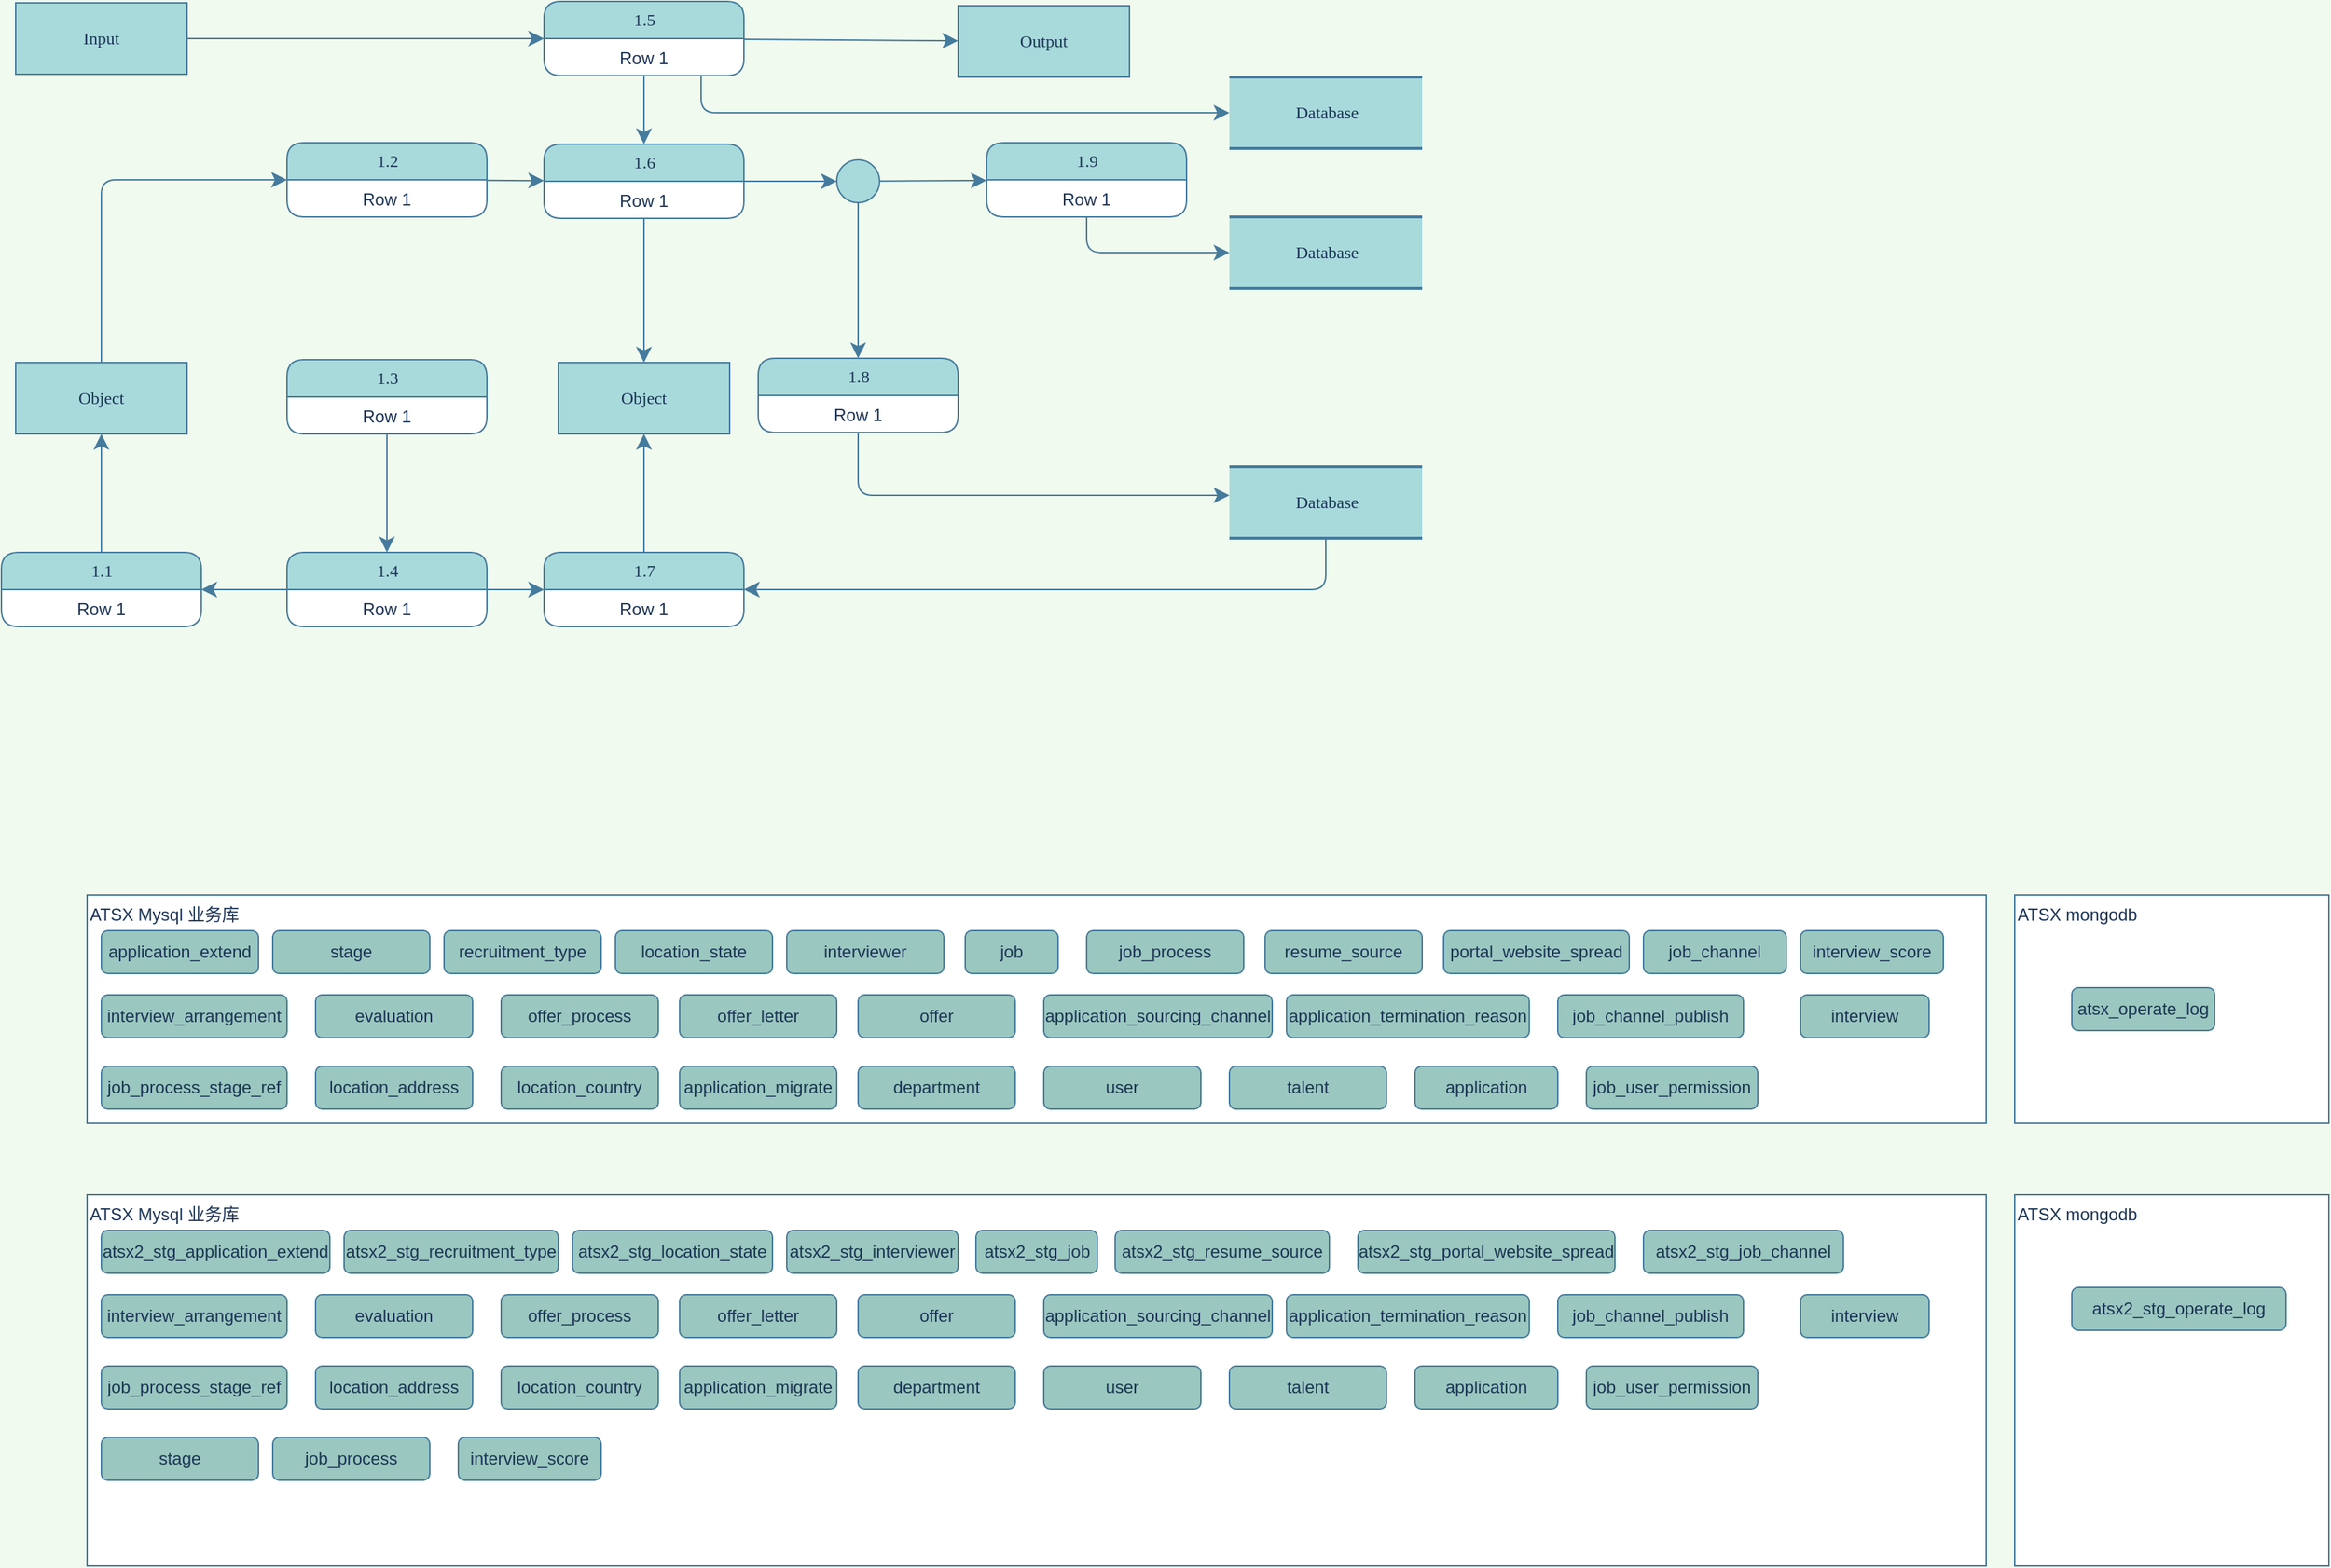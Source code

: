 <mxfile version="13.7.5" type="github">
  <diagram name="Page-1" id="52a04d89-c75d-2922-d76d-85b35f80e030">
    <mxGraphModel dx="1426" dy="826" grid="1" gridSize="10" guides="1" tooltips="1" connect="1" arrows="1" fold="1" page="1" pageScale="1" pageWidth="5000" pageHeight="5000" background="#F1FAEE" math="0" shadow="0">
      <root>
        <mxCell id="0" />
        <mxCell id="1" parent="0" />
        <mxCell id="21ea969265ad0168-30" value="Database" style="html=1;rounded=0;shadow=0;comic=0;labelBackgroundColor=none;strokeWidth=2;fontFamily=Verdana;fontSize=12;align=center;shape=mxgraph.ios7ui.horLines;fillColor=#A8DADC;strokeColor=#457B9D;fontColor=#1D3557;" parent="1" vertex="1">
          <mxGeometry x="910" y="107" width="135" height="50" as="geometry" />
        </mxCell>
        <mxCell id="17472293e6e8944d-4" value="Database" style="html=1;rounded=0;shadow=0;comic=0;labelBackgroundColor=none;strokeWidth=2;fontFamily=Verdana;fontSize=12;align=center;shape=mxgraph.ios7ui.horLines;fillColor=#A8DADC;strokeColor=#457B9D;fontColor=#1D3557;" parent="1" vertex="1">
          <mxGeometry x="910" y="205" width="135" height="50" as="geometry" />
        </mxCell>
        <mxCell id="17472293e6e8944d-29" value="Output" style="whiteSpace=wrap;html=1;rounded=0;shadow=0;comic=0;labelBackgroundColor=none;strokeWidth=1;fontFamily=Verdana;fontSize=12;align=center;fillColor=#A8DADC;strokeColor=#457B9D;fontColor=#1D3557;" parent="1" vertex="1">
          <mxGeometry x="720" y="57" width="120" height="50" as="geometry" />
        </mxCell>
        <mxCell id="1fdf3b25b50cf41e-27" style="edgeStyle=none;html=1;labelBackgroundColor=none;startFill=0;startSize=8;endFill=1;endSize=8;fontFamily=Verdana;fontSize=12;strokeColor=#457B9D;fontColor=#1D3557;" parent="1" source="17472293e6e8944d-30" target="1fdf3b25b50cf41e-1" edge="1">
          <mxGeometry relative="1" as="geometry" />
        </mxCell>
        <mxCell id="17472293e6e8944d-30" value="Input" style="whiteSpace=wrap;html=1;rounded=0;shadow=0;comic=0;labelBackgroundColor=none;strokeWidth=1;fontFamily=Verdana;fontSize=12;align=center;fillColor=#A8DADC;strokeColor=#457B9D;fontColor=#1D3557;" parent="1" vertex="1">
          <mxGeometry x="60" y="55" width="120" height="50" as="geometry" />
        </mxCell>
        <mxCell id="1fdf3b25b50cf41e-28" style="edgeStyle=none;html=1;labelBackgroundColor=none;startFill=0;startSize=8;endFill=1;endSize=8;fontFamily=Verdana;fontSize=12;strokeColor=#457B9D;fontColor=#1D3557;" parent="1" source="1fdf3b25b50cf41e-1" target="17472293e6e8944d-29" edge="1">
          <mxGeometry relative="1" as="geometry" />
        </mxCell>
        <mxCell id="1fdf3b25b50cf41e-29" style="edgeStyle=none;html=1;labelBackgroundColor=none;startFill=0;startSize=8;endFill=1;endSize=8;fontFamily=Verdana;fontSize=12;strokeColor=#457B9D;fontColor=#1D3557;" parent="1" source="1fdf3b25b50cf41e-1" target="1fdf3b25b50cf41e-7" edge="1">
          <mxGeometry relative="1" as="geometry" />
        </mxCell>
        <mxCell id="1fdf3b25b50cf41e-38" style="edgeStyle=orthogonalEdgeStyle;html=1;labelBackgroundColor=none;startFill=0;startSize=8;endFill=1;endSize=8;fontFamily=Verdana;fontSize=12;strokeColor=#457B9D;fontColor=#1D3557;" parent="1" source="1fdf3b25b50cf41e-1" target="21ea969265ad0168-30" edge="1">
          <mxGeometry relative="1" as="geometry">
            <Array as="points">
              <mxPoint x="540" y="132" />
            </Array>
          </mxGeometry>
        </mxCell>
        <mxCell id="1fdf3b25b50cf41e-1" value="1.5" style="swimlane;html=1;fontStyle=0;childLayout=stackLayout;horizontal=1;startSize=26;fillColor=#A8DADC;horizontalStack=0;resizeParent=1;resizeLast=0;collapsible=1;marginBottom=0;swimlaneFillColor=#ffffff;align=center;rounded=1;shadow=0;comic=0;labelBackgroundColor=none;strokeWidth=1;fontFamily=Verdana;fontSize=12;strokeColor=#457B9D;fontColor=#1D3557;" parent="1" vertex="1">
          <mxGeometry x="430" y="54" width="140" height="52" as="geometry" />
        </mxCell>
        <mxCell id="1fdf3b25b50cf41e-2" value="Row 1" style="text;html=1;strokeColor=none;fillColor=none;spacingLeft=4;spacingRight=4;whiteSpace=wrap;overflow=hidden;rotatable=0;points=[[0,0.5],[1,0.5]];portConstraint=eastwest;align=center;fontColor=#1D3557;" parent="1fdf3b25b50cf41e-1" vertex="1">
          <mxGeometry y="26" width="140" height="26" as="geometry" />
        </mxCell>
        <mxCell id="1fdf3b25b50cf41e-47" style="edgeStyle=orthogonalEdgeStyle;html=1;labelBackgroundColor=none;startFill=0;startSize=8;endFill=1;endSize=8;fontFamily=Verdana;fontSize=12;strokeColor=#457B9D;fontColor=#1D3557;" parent="1" source="1fdf3b25b50cf41e-6" target="1fdf3b25b50cf41e-21" edge="1">
          <mxGeometry relative="1" as="geometry">
            <Array as="points">
              <mxPoint x="978" y="466" />
            </Array>
          </mxGeometry>
        </mxCell>
        <mxCell id="1fdf3b25b50cf41e-6" value="Database" style="html=1;rounded=0;shadow=0;comic=0;labelBackgroundColor=none;strokeWidth=2;fontFamily=Verdana;fontSize=12;align=center;shape=mxgraph.ios7ui.horLines;fillColor=#A8DADC;strokeColor=#457B9D;fontColor=#1D3557;" parent="1" vertex="1">
          <mxGeometry x="910" y="380" width="135" height="50" as="geometry" />
        </mxCell>
        <mxCell id="1fdf3b25b50cf41e-35" style="edgeStyle=none;html=1;labelBackgroundColor=none;startFill=0;startSize=8;endFill=1;endSize=8;fontFamily=Verdana;fontSize=12;strokeColor=#457B9D;fontColor=#1D3557;" parent="1" source="1fdf3b25b50cf41e-7" target="1fdf3b25b50cf41e-34" edge="1">
          <mxGeometry relative="1" as="geometry">
            <mxPoint x="570.0" y="179.93" as="targetPoint" />
          </mxGeometry>
        </mxCell>
        <mxCell id="1fdf3b25b50cf41e-39" style="edgeStyle=none;html=1;labelBackgroundColor=none;startFill=0;startSize=8;endFill=1;endSize=8;fontFamily=Verdana;fontSize=12;strokeColor=#457B9D;fontColor=#1D3557;" parent="1" source="1fdf3b25b50cf41e-7" target="1fdf3b25b50cf41e-26" edge="1">
          <mxGeometry relative="1" as="geometry" />
        </mxCell>
        <mxCell id="1fdf3b25b50cf41e-7" value="1.6" style="swimlane;html=1;fontStyle=0;childLayout=stackLayout;horizontal=1;startSize=26;fillColor=#A8DADC;horizontalStack=0;resizeParent=1;resizeLast=0;collapsible=1;marginBottom=0;swimlaneFillColor=#ffffff;align=center;rounded=1;shadow=0;comic=0;labelBackgroundColor=none;strokeWidth=1;fontFamily=Verdana;fontSize=12;strokeColor=#457B9D;fontColor=#1D3557;" parent="1" vertex="1">
          <mxGeometry x="430" y="154" width="140" height="52" as="geometry" />
        </mxCell>
        <mxCell id="1fdf3b25b50cf41e-8" value="Row 1" style="text;html=1;strokeColor=none;fillColor=none;spacingLeft=4;spacingRight=4;whiteSpace=wrap;overflow=hidden;rotatable=0;points=[[0,0.5],[1,0.5]];portConstraint=eastwest;align=center;fontColor=#1D3557;" parent="1fdf3b25b50cf41e-7" vertex="1">
          <mxGeometry y="26" width="140" height="26" as="geometry" />
        </mxCell>
        <mxCell id="1fdf3b25b50cf41e-40" style="edgeStyle=none;html=1;labelBackgroundColor=none;startFill=0;startSize=8;endFill=1;endSize=8;fontFamily=Verdana;fontSize=12;strokeColor=#457B9D;fontColor=#1D3557;" parent="1" source="1fdf3b25b50cf41e-9" target="1fdf3b25b50cf41e-7" edge="1">
          <mxGeometry relative="1" as="geometry" />
        </mxCell>
        <mxCell id="1fdf3b25b50cf41e-9" value="1.2" style="swimlane;html=1;fontStyle=0;childLayout=stackLayout;horizontal=1;startSize=26;fillColor=#A8DADC;horizontalStack=0;resizeParent=1;resizeLast=0;collapsible=1;marginBottom=0;swimlaneFillColor=#ffffff;align=center;rounded=1;shadow=0;comic=0;labelBackgroundColor=none;strokeWidth=1;fontFamily=Verdana;fontSize=12;strokeColor=#457B9D;fontColor=#1D3557;" parent="1" vertex="1">
          <mxGeometry x="250" y="153" width="140" height="52" as="geometry" />
        </mxCell>
        <mxCell id="1fdf3b25b50cf41e-10" value="Row 1" style="text;html=1;strokeColor=none;fillColor=none;spacingLeft=4;spacingRight=4;whiteSpace=wrap;overflow=hidden;rotatable=0;points=[[0,0.5],[1,0.5]];portConstraint=eastwest;align=center;fontColor=#1D3557;" parent="1fdf3b25b50cf41e-9" vertex="1">
          <mxGeometry y="26" width="140" height="26" as="geometry" />
        </mxCell>
        <mxCell id="1fdf3b25b50cf41e-31" style="edgeStyle=orthogonalEdgeStyle;html=1;labelBackgroundColor=none;startFill=0;startSize=8;endFill=1;endSize=8;fontFamily=Verdana;fontSize=12;strokeColor=#457B9D;fontColor=#1D3557;" parent="1" source="1fdf3b25b50cf41e-11" target="17472293e6e8944d-4" edge="1">
          <mxGeometry relative="1" as="geometry">
            <Array as="points">
              <mxPoint x="810" y="230" />
            </Array>
          </mxGeometry>
        </mxCell>
        <mxCell id="1fdf3b25b50cf41e-11" value="1.9" style="swimlane;html=1;fontStyle=0;childLayout=stackLayout;horizontal=1;startSize=26;fillColor=#A8DADC;horizontalStack=0;resizeParent=1;resizeLast=0;collapsible=1;marginBottom=0;swimlaneFillColor=#ffffff;align=center;rounded=1;shadow=0;comic=0;labelBackgroundColor=none;strokeWidth=1;fontFamily=Verdana;fontSize=12;strokeColor=#457B9D;fontColor=#1D3557;" parent="1" vertex="1">
          <mxGeometry x="740" y="153" width="140" height="52" as="geometry" />
        </mxCell>
        <mxCell id="1fdf3b25b50cf41e-12" value="Row 1" style="text;html=1;strokeColor=none;fillColor=none;spacingLeft=4;spacingRight=4;whiteSpace=wrap;overflow=hidden;rotatable=0;points=[[0,0.5],[1,0.5]];portConstraint=eastwest;align=center;fontColor=#1D3557;" parent="1fdf3b25b50cf41e-11" vertex="1">
          <mxGeometry y="26" width="140" height="26" as="geometry" />
        </mxCell>
        <mxCell id="1fdf3b25b50cf41e-43" style="edgeStyle=none;html=1;labelBackgroundColor=none;startFill=0;startSize=8;endFill=1;endSize=8;fontFamily=Verdana;fontSize=12;strokeColor=#457B9D;fontColor=#1D3557;" parent="1" source="1fdf3b25b50cf41e-13" target="1fdf3b25b50cf41e-19" edge="1">
          <mxGeometry relative="1" as="geometry" />
        </mxCell>
        <mxCell id="1fdf3b25b50cf41e-13" value="1.3" style="swimlane;html=1;fontStyle=0;childLayout=stackLayout;horizontal=1;startSize=26;fillColor=#A8DADC;horizontalStack=0;resizeParent=1;resizeLast=0;collapsible=1;marginBottom=0;swimlaneFillColor=#ffffff;align=center;rounded=1;shadow=0;comic=0;labelBackgroundColor=none;strokeWidth=1;fontFamily=Verdana;fontSize=12;strokeColor=#457B9D;fontColor=#1D3557;" parent="1" vertex="1">
          <mxGeometry x="250" y="305" width="140" height="52" as="geometry" />
        </mxCell>
        <mxCell id="1fdf3b25b50cf41e-14" value="Row 1" style="text;html=1;strokeColor=none;fillColor=none;spacingLeft=4;spacingRight=4;whiteSpace=wrap;overflow=hidden;rotatable=0;points=[[0,0.5],[1,0.5]];portConstraint=eastwest;align=center;fontColor=#1D3557;" parent="1fdf3b25b50cf41e-13" vertex="1">
          <mxGeometry y="26" width="140" height="26" as="geometry" />
        </mxCell>
        <mxCell id="1fdf3b25b50cf41e-46" style="edgeStyle=orthogonalEdgeStyle;html=1;labelBackgroundColor=none;startFill=0;startSize=8;endFill=1;endSize=8;fontFamily=Verdana;fontSize=12;strokeColor=#457B9D;fontColor=#1D3557;" parent="1" source="1fdf3b25b50cf41e-15" target="1fdf3b25b50cf41e-6" edge="1">
          <mxGeometry relative="1" as="geometry">
            <Array as="points">
              <mxPoint x="650" y="400" />
            </Array>
          </mxGeometry>
        </mxCell>
        <mxCell id="1fdf3b25b50cf41e-15" value="1.8" style="swimlane;html=1;fontStyle=0;childLayout=stackLayout;horizontal=1;startSize=26;fillColor=#A8DADC;horizontalStack=0;resizeParent=1;resizeLast=0;collapsible=1;marginBottom=0;swimlaneFillColor=#ffffff;align=center;rounded=1;shadow=0;comic=0;labelBackgroundColor=none;strokeWidth=1;fontFamily=Verdana;fontSize=12;strokeColor=#457B9D;fontColor=#1D3557;" parent="1" vertex="1">
          <mxGeometry x="580" y="304" width="140" height="52" as="geometry" />
        </mxCell>
        <mxCell id="1fdf3b25b50cf41e-16" value="Row 1" style="text;html=1;strokeColor=none;fillColor=none;spacingLeft=4;spacingRight=4;whiteSpace=wrap;overflow=hidden;rotatable=0;points=[[0,0.5],[1,0.5]];portConstraint=eastwest;align=center;fontColor=#1D3557;" parent="1fdf3b25b50cf41e-15" vertex="1">
          <mxGeometry y="26" width="140" height="26" as="geometry" />
        </mxCell>
        <mxCell id="1fdf3b25b50cf41e-42" style="edgeStyle=none;html=1;labelBackgroundColor=none;startFill=0;startSize=8;endFill=1;endSize=8;fontFamily=Verdana;fontSize=12;strokeColor=#457B9D;fontColor=#1D3557;" parent="1" source="1fdf3b25b50cf41e-17" target="1fdf3b25b50cf41e-25" edge="1">
          <mxGeometry relative="1" as="geometry" />
        </mxCell>
        <mxCell id="1fdf3b25b50cf41e-17" value="1.1" style="swimlane;html=1;fontStyle=0;childLayout=stackLayout;horizontal=1;startSize=26;fillColor=#A8DADC;horizontalStack=0;resizeParent=1;resizeLast=0;collapsible=1;marginBottom=0;swimlaneFillColor=#ffffff;align=center;rounded=1;shadow=0;comic=0;labelBackgroundColor=none;strokeWidth=1;fontFamily=Verdana;fontSize=12;strokeColor=#457B9D;fontColor=#1D3557;" parent="1" vertex="1">
          <mxGeometry x="50" y="440" width="140" height="52" as="geometry" />
        </mxCell>
        <mxCell id="1fdf3b25b50cf41e-18" value="Row 1" style="text;html=1;strokeColor=none;fillColor=none;spacingLeft=4;spacingRight=4;whiteSpace=wrap;overflow=hidden;rotatable=0;points=[[0,0.5],[1,0.5]];portConstraint=eastwest;align=center;fontColor=#1D3557;" parent="1fdf3b25b50cf41e-17" vertex="1">
          <mxGeometry y="26" width="140" height="26" as="geometry" />
        </mxCell>
        <mxCell id="1fdf3b25b50cf41e-44" style="edgeStyle=none;html=1;labelBackgroundColor=none;startFill=0;startSize=8;endFill=1;endSize=8;fontFamily=Verdana;fontSize=12;strokeColor=#457B9D;fontColor=#1D3557;" parent="1" source="1fdf3b25b50cf41e-19" target="1fdf3b25b50cf41e-21" edge="1">
          <mxGeometry relative="1" as="geometry" />
        </mxCell>
        <mxCell id="1fdf3b25b50cf41e-48" style="edgeStyle=none;html=1;labelBackgroundColor=none;startFill=0;startSize=8;endFill=1;endSize=8;fontFamily=Verdana;fontSize=12;strokeColor=#457B9D;fontColor=#1D3557;" parent="1" source="1fdf3b25b50cf41e-19" target="1fdf3b25b50cf41e-17" edge="1">
          <mxGeometry relative="1" as="geometry" />
        </mxCell>
        <mxCell id="1fdf3b25b50cf41e-19" value="1.4" style="swimlane;html=1;fontStyle=0;childLayout=stackLayout;horizontal=1;startSize=26;fillColor=#A8DADC;horizontalStack=0;resizeParent=1;resizeLast=0;collapsible=1;marginBottom=0;swimlaneFillColor=#ffffff;align=center;rounded=1;shadow=0;comic=0;labelBackgroundColor=none;strokeWidth=1;fontFamily=Verdana;fontSize=12;strokeColor=#457B9D;fontColor=#1D3557;" parent="1" vertex="1">
          <mxGeometry x="250" y="440" width="140" height="52" as="geometry" />
        </mxCell>
        <mxCell id="1fdf3b25b50cf41e-20" value="Row 1" style="text;html=1;strokeColor=none;fillColor=none;spacingLeft=4;spacingRight=4;whiteSpace=wrap;overflow=hidden;rotatable=0;points=[[0,0.5],[1,0.5]];portConstraint=eastwest;align=center;fontColor=#1D3557;" parent="1fdf3b25b50cf41e-19" vertex="1">
          <mxGeometry y="26" width="140" height="26" as="geometry" />
        </mxCell>
        <mxCell id="1fdf3b25b50cf41e-45" style="edgeStyle=none;html=1;labelBackgroundColor=none;startFill=0;startSize=8;endFill=1;endSize=8;fontFamily=Verdana;fontSize=12;strokeColor=#457B9D;fontColor=#1D3557;" parent="1" source="1fdf3b25b50cf41e-21" target="1fdf3b25b50cf41e-26" edge="1">
          <mxGeometry relative="1" as="geometry" />
        </mxCell>
        <mxCell id="1fdf3b25b50cf41e-21" value="1.7" style="swimlane;html=1;fontStyle=0;childLayout=stackLayout;horizontal=1;startSize=26;fillColor=#A8DADC;horizontalStack=0;resizeParent=1;resizeLast=0;collapsible=1;marginBottom=0;swimlaneFillColor=#ffffff;align=center;rounded=1;shadow=0;comic=0;labelBackgroundColor=none;strokeWidth=1;fontFamily=Verdana;fontSize=12;strokeColor=#457B9D;fontColor=#1D3557;" parent="1" vertex="1">
          <mxGeometry x="430" y="440" width="140" height="52" as="geometry" />
        </mxCell>
        <mxCell id="1fdf3b25b50cf41e-22" value="Row 1" style="text;html=1;strokeColor=none;fillColor=none;spacingLeft=4;spacingRight=4;whiteSpace=wrap;overflow=hidden;rotatable=0;points=[[0,0.5],[1,0.5]];portConstraint=eastwest;align=center;fontColor=#1D3557;" parent="1fdf3b25b50cf41e-21" vertex="1">
          <mxGeometry y="26" width="140" height="26" as="geometry" />
        </mxCell>
        <mxCell id="1fdf3b25b50cf41e-41" style="edgeStyle=orthogonalEdgeStyle;html=1;labelBackgroundColor=none;startFill=0;startSize=8;endFill=1;endSize=8;fontFamily=Verdana;fontSize=12;strokeColor=#457B9D;fontColor=#1D3557;" parent="1" source="1fdf3b25b50cf41e-25" target="1fdf3b25b50cf41e-9" edge="1">
          <mxGeometry relative="1" as="geometry">
            <Array as="points">
              <mxPoint x="120" y="179" />
            </Array>
          </mxGeometry>
        </mxCell>
        <mxCell id="1fdf3b25b50cf41e-25" value="Object" style="whiteSpace=wrap;html=1;rounded=0;shadow=0;comic=0;labelBackgroundColor=none;strokeWidth=1;fontFamily=Verdana;fontSize=12;align=center;fillColor=#A8DADC;strokeColor=#457B9D;fontColor=#1D3557;" parent="1" vertex="1">
          <mxGeometry x="60" y="307" width="120" height="50" as="geometry" />
        </mxCell>
        <mxCell id="1fdf3b25b50cf41e-26" value="Object" style="whiteSpace=wrap;html=1;rounded=0;shadow=0;comic=0;labelBackgroundColor=none;strokeWidth=1;fontFamily=Verdana;fontSize=12;align=center;fillColor=#A8DADC;strokeColor=#457B9D;fontColor=#1D3557;" parent="1" vertex="1">
          <mxGeometry x="440" y="307" width="120" height="50" as="geometry" />
        </mxCell>
        <mxCell id="1fdf3b25b50cf41e-36" style="edgeStyle=none;html=1;labelBackgroundColor=none;startFill=0;startSize=8;endFill=1;endSize=8;fontFamily=Verdana;fontSize=12;strokeColor=#457B9D;fontColor=#1D3557;" parent="1" source="1fdf3b25b50cf41e-34" target="1fdf3b25b50cf41e-15" edge="1">
          <mxGeometry relative="1" as="geometry" />
        </mxCell>
        <mxCell id="1fdf3b25b50cf41e-37" style="edgeStyle=none;html=1;labelBackgroundColor=none;startFill=0;startSize=8;endFill=1;endSize=8;fontFamily=Verdana;fontSize=12;strokeColor=#457B9D;fontColor=#1D3557;" parent="1" source="1fdf3b25b50cf41e-34" target="1fdf3b25b50cf41e-11" edge="1">
          <mxGeometry relative="1" as="geometry" />
        </mxCell>
        <mxCell id="1fdf3b25b50cf41e-34" value="" style="ellipse;whiteSpace=wrap;html=1;rounded=1;shadow=0;comic=0;labelBackgroundColor=none;strokeWidth=1;fontFamily=Verdana;fontSize=12;align=center;fillColor=#A8DADC;strokeColor=#457B9D;fontColor=#1D3557;" parent="1" vertex="1">
          <mxGeometry x="635" y="165" width="30" height="30" as="geometry" />
        </mxCell>
        <mxCell id="5vioWzcPlRAjCOmZEAe--123" value="" style="rounded=1;whiteSpace=wrap;html=1;sketch=0;strokeColor=#457B9D;fillColor=#A8DADC;fontColor=#1D3557;" vertex="1" parent="1">
          <mxGeometry x="150" y="720" width="120" height="30" as="geometry" />
        </mxCell>
        <mxCell id="5vioWzcPlRAjCOmZEAe--124" value="ATSX Mysql 业务库" style="rounded=0;whiteSpace=wrap;html=1;sketch=0;strokeColor=#457B9D;fillColor=#FFFFFF;fontColor=#1D3557;align=left;verticalAlign=top;" vertex="1" parent="1">
          <mxGeometry x="110" y="680" width="1330" height="160" as="geometry" />
        </mxCell>
        <mxCell id="5vioWzcPlRAjCOmZEAe--125" value="application_extend" style="rounded=1;whiteSpace=wrap;html=1;sketch=0;strokeColor=#457B9D;fillColor=#9AC7BF;fontColor=#1D3557;align=center;" vertex="1" parent="1">
          <mxGeometry x="120" y="705" width="110" height="30" as="geometry" />
        </mxCell>
        <mxCell id="5vioWzcPlRAjCOmZEAe--128" value="stage" style="rounded=1;whiteSpace=wrap;html=1;sketch=0;strokeColor=#457B9D;fillColor=#9AC7BF;fontColor=#1D3557;align=center;" vertex="1" parent="1">
          <mxGeometry x="240" y="705" width="110" height="30" as="geometry" />
        </mxCell>
        <mxCell id="5vioWzcPlRAjCOmZEAe--130" value="recruitment_type" style="rounded=1;whiteSpace=wrap;html=1;sketch=0;strokeColor=#457B9D;fillColor=#9AC7BF;fontColor=#1D3557;align=center;" vertex="1" parent="1">
          <mxGeometry x="360" y="705" width="110" height="30" as="geometry" />
        </mxCell>
        <mxCell id="5vioWzcPlRAjCOmZEAe--132" value="location_state" style="rounded=1;whiteSpace=wrap;html=1;sketch=0;strokeColor=#457B9D;fillColor=#9AC7BF;fontColor=#1D3557;align=center;" vertex="1" parent="1">
          <mxGeometry x="480" y="705" width="110" height="30" as="geometry" />
        </mxCell>
        <mxCell id="5vioWzcPlRAjCOmZEAe--134" value="interviewer" style="rounded=1;whiteSpace=wrap;html=1;sketch=0;strokeColor=#457B9D;fillColor=#9AC7BF;fontColor=#1D3557;align=center;" vertex="1" parent="1">
          <mxGeometry x="600" y="705" width="110" height="30" as="geometry" />
        </mxCell>
        <mxCell id="5vioWzcPlRAjCOmZEAe--136" value="job" style="rounded=1;whiteSpace=wrap;html=1;sketch=0;strokeColor=#457B9D;fillColor=#9AC7BF;fontColor=#1D3557;align=center;" vertex="1" parent="1">
          <mxGeometry x="725" y="705" width="65" height="30" as="geometry" />
        </mxCell>
        <mxCell id="5vioWzcPlRAjCOmZEAe--138" value="job_process" style="rounded=1;whiteSpace=wrap;html=1;sketch=0;strokeColor=#457B9D;fillColor=#9AC7BF;fontColor=#1D3557;align=center;" vertex="1" parent="1">
          <mxGeometry x="810" y="705" width="110" height="30" as="geometry" />
        </mxCell>
        <mxCell id="5vioWzcPlRAjCOmZEAe--140" value="resume_source" style="rounded=1;whiteSpace=wrap;html=1;sketch=0;strokeColor=#457B9D;fillColor=#9AC7BF;fontColor=#1D3557;align=center;" vertex="1" parent="1">
          <mxGeometry x="935" y="705" width="110" height="30" as="geometry" />
        </mxCell>
        <mxCell id="5vioWzcPlRAjCOmZEAe--141" value="portal_website_spread" style="rounded=1;whiteSpace=wrap;html=1;sketch=0;strokeColor=#457B9D;fillColor=#9AC7BF;fontColor=#1D3557;align=center;" vertex="1" parent="1">
          <mxGeometry x="1060" y="705" width="130" height="30" as="geometry" />
        </mxCell>
        <mxCell id="5vioWzcPlRAjCOmZEAe--142" value="job_channel" style="rounded=1;whiteSpace=wrap;html=1;sketch=0;strokeColor=#457B9D;fillColor=#9AC7BF;fontColor=#1D3557;align=center;" vertex="1" parent="1">
          <mxGeometry x="1200" y="705" width="100" height="30" as="geometry" />
        </mxCell>
        <mxCell id="5vioWzcPlRAjCOmZEAe--143" value="interview_score" style="rounded=1;whiteSpace=wrap;html=1;sketch=0;strokeColor=#457B9D;fillColor=#9AC7BF;fontColor=#1D3557;align=center;" vertex="1" parent="1">
          <mxGeometry x="1310" y="705" width="100" height="30" as="geometry" />
        </mxCell>
        <mxCell id="5vioWzcPlRAjCOmZEAe--144" value="interview" style="rounded=1;whiteSpace=wrap;html=1;sketch=0;strokeColor=#457B9D;fillColor=#9AC7BF;fontColor=#1D3557;align=center;" vertex="1" parent="1">
          <mxGeometry x="1310" y="750" width="90" height="30" as="geometry" />
        </mxCell>
        <mxCell id="5vioWzcPlRAjCOmZEAe--145" value="interview_arrangement" style="rounded=1;whiteSpace=wrap;html=1;sketch=0;strokeColor=#457B9D;fillColor=#9AC7BF;fontColor=#1D3557;align=center;" vertex="1" parent="1">
          <mxGeometry x="120" y="750" width="130" height="30" as="geometry" />
        </mxCell>
        <mxCell id="5vioWzcPlRAjCOmZEAe--146" value="evaluation" style="rounded=1;whiteSpace=wrap;html=1;sketch=0;strokeColor=#457B9D;fillColor=#9AC7BF;fontColor=#1D3557;align=center;" vertex="1" parent="1">
          <mxGeometry x="270" y="750" width="110" height="30" as="geometry" />
        </mxCell>
        <mxCell id="5vioWzcPlRAjCOmZEAe--147" value="offer_process" style="rounded=1;whiteSpace=wrap;html=1;sketch=0;strokeColor=#457B9D;fillColor=#9AC7BF;fontColor=#1D3557;align=center;" vertex="1" parent="1">
          <mxGeometry x="400" y="750" width="110" height="30" as="geometry" />
        </mxCell>
        <mxCell id="5vioWzcPlRAjCOmZEAe--149" value="offer_letter" style="rounded=1;whiteSpace=wrap;html=1;sketch=0;strokeColor=#457B9D;fillColor=#9AC7BF;fontColor=#1D3557;align=center;" vertex="1" parent="1">
          <mxGeometry x="525" y="750" width="110" height="30" as="geometry" />
        </mxCell>
        <mxCell id="5vioWzcPlRAjCOmZEAe--150" value="offer" style="rounded=1;whiteSpace=wrap;html=1;sketch=0;strokeColor=#457B9D;fillColor=#9AC7BF;fontColor=#1D3557;align=center;" vertex="1" parent="1">
          <mxGeometry x="650" y="750" width="110" height="30" as="geometry" />
        </mxCell>
        <mxCell id="5vioWzcPlRAjCOmZEAe--151" value="application_sourcing_channel" style="rounded=1;whiteSpace=wrap;html=1;sketch=0;strokeColor=#457B9D;fillColor=#9AC7BF;fontColor=#1D3557;align=center;" vertex="1" parent="1">
          <mxGeometry x="780" y="750" width="160" height="30" as="geometry" />
        </mxCell>
        <mxCell id="5vioWzcPlRAjCOmZEAe--152" value="application_termination_reason" style="rounded=1;whiteSpace=wrap;html=1;sketch=0;strokeColor=#457B9D;fillColor=#9AC7BF;fontColor=#1D3557;align=center;" vertex="1" parent="1">
          <mxGeometry x="950" y="750" width="170" height="30" as="geometry" />
        </mxCell>
        <mxCell id="5vioWzcPlRAjCOmZEAe--153" value="application" style="rounded=1;whiteSpace=wrap;html=1;sketch=0;strokeColor=#457B9D;fillColor=#9AC7BF;fontColor=#1D3557;align=center;" vertex="1" parent="1">
          <mxGeometry x="1040" y="800" width="100" height="30" as="geometry" />
        </mxCell>
        <mxCell id="5vioWzcPlRAjCOmZEAe--154" value="job_channel_publish" style="rounded=1;whiteSpace=wrap;html=1;sketch=0;strokeColor=#457B9D;fillColor=#9AC7BF;fontColor=#1D3557;align=center;" vertex="1" parent="1">
          <mxGeometry x="1140" y="750" width="130" height="30" as="geometry" />
        </mxCell>
        <mxCell id="5vioWzcPlRAjCOmZEAe--155" value="job_user_permission" style="rounded=1;whiteSpace=wrap;html=1;sketch=0;strokeColor=#457B9D;fillColor=#9AC7BF;fontColor=#1D3557;align=center;" vertex="1" parent="1">
          <mxGeometry x="1160" y="800" width="120" height="30" as="geometry" />
        </mxCell>
        <mxCell id="5vioWzcPlRAjCOmZEAe--156" value="job_process_stage_ref" style="rounded=1;whiteSpace=wrap;html=1;sketch=0;strokeColor=#457B9D;fillColor=#9AC7BF;fontColor=#1D3557;align=center;" vertex="1" parent="1">
          <mxGeometry x="120" y="800" width="130" height="30" as="geometry" />
        </mxCell>
        <mxCell id="5vioWzcPlRAjCOmZEAe--157" value="location_address" style="rounded=1;whiteSpace=wrap;html=1;sketch=0;strokeColor=#457B9D;fillColor=#9AC7BF;fontColor=#1D3557;align=center;" vertex="1" parent="1">
          <mxGeometry x="270" y="800" width="110" height="30" as="geometry" />
        </mxCell>
        <mxCell id="5vioWzcPlRAjCOmZEAe--158" value="location_country" style="rounded=1;whiteSpace=wrap;html=1;sketch=0;strokeColor=#457B9D;fillColor=#9AC7BF;fontColor=#1D3557;align=center;" vertex="1" parent="1">
          <mxGeometry x="400" y="800" width="110" height="30" as="geometry" />
        </mxCell>
        <mxCell id="5vioWzcPlRAjCOmZEAe--159" value="application_migrate" style="rounded=1;whiteSpace=wrap;html=1;sketch=0;strokeColor=#457B9D;fillColor=#9AC7BF;fontColor=#1D3557;align=center;" vertex="1" parent="1">
          <mxGeometry x="525" y="800" width="110" height="30" as="geometry" />
        </mxCell>
        <mxCell id="5vioWzcPlRAjCOmZEAe--160" value="department" style="rounded=1;whiteSpace=wrap;html=1;sketch=0;strokeColor=#457B9D;fillColor=#9AC7BF;fontColor=#1D3557;align=center;" vertex="1" parent="1">
          <mxGeometry x="650" y="800" width="110" height="30" as="geometry" />
        </mxCell>
        <mxCell id="5vioWzcPlRAjCOmZEAe--161" value="user" style="rounded=1;whiteSpace=wrap;html=1;sketch=0;strokeColor=#457B9D;fillColor=#9AC7BF;fontColor=#1D3557;align=center;" vertex="1" parent="1">
          <mxGeometry x="780" y="800" width="110" height="30" as="geometry" />
        </mxCell>
        <mxCell id="5vioWzcPlRAjCOmZEAe--162" value="talent" style="rounded=1;whiteSpace=wrap;html=1;sketch=0;strokeColor=#457B9D;fillColor=#9AC7BF;fontColor=#1D3557;align=center;" vertex="1" parent="1">
          <mxGeometry x="910" y="800" width="110" height="30" as="geometry" />
        </mxCell>
        <mxCell id="5vioWzcPlRAjCOmZEAe--164" value="ATSX mongodb" style="rounded=0;whiteSpace=wrap;html=1;sketch=0;strokeColor=#457B9D;fillColor=#FFFFFF;fontColor=#1D3557;align=left;verticalAlign=top;" vertex="1" parent="1">
          <mxGeometry x="1460" y="680" width="220" height="160" as="geometry" />
        </mxCell>
        <mxCell id="5vioWzcPlRAjCOmZEAe--165" value="atsx_operate_log" style="rounded=1;whiteSpace=wrap;html=1;sketch=0;strokeColor=#457B9D;fillColor=#9AC7BF;fontColor=#1D3557;align=center;" vertex="1" parent="1">
          <mxGeometry x="1500" y="745" width="100" height="30" as="geometry" />
        </mxCell>
        <mxCell id="5vioWzcPlRAjCOmZEAe--166" value="" style="rounded=1;whiteSpace=wrap;html=1;sketch=0;strokeColor=#457B9D;fillColor=#A8DADC;fontColor=#1D3557;" vertex="1" parent="1">
          <mxGeometry x="150" y="930" width="120" height="30" as="geometry" />
        </mxCell>
        <mxCell id="5vioWzcPlRAjCOmZEAe--167" value="ATSX Mysql 业务库" style="rounded=0;whiteSpace=wrap;html=1;sketch=0;strokeColor=#457B9D;fillColor=#FFFFFF;fontColor=#1D3557;align=left;verticalAlign=top;" vertex="1" parent="1">
          <mxGeometry x="110" y="890" width="1330" height="260" as="geometry" />
        </mxCell>
        <mxCell id="5vioWzcPlRAjCOmZEAe--168" value="atsx2_stg_application_extend" style="rounded=1;whiteSpace=wrap;html=1;sketch=0;strokeColor=#457B9D;fillColor=#9AC7BF;fontColor=#1D3557;align=center;" vertex="1" parent="1">
          <mxGeometry x="120" y="915" width="160" height="30" as="geometry" />
        </mxCell>
        <mxCell id="5vioWzcPlRAjCOmZEAe--169" value="stage" style="rounded=1;whiteSpace=wrap;html=1;sketch=0;strokeColor=#457B9D;fillColor=#9AC7BF;fontColor=#1D3557;align=center;" vertex="1" parent="1">
          <mxGeometry x="120" y="1060" width="110" height="30" as="geometry" />
        </mxCell>
        <mxCell id="5vioWzcPlRAjCOmZEAe--170" value="atsx2_stg_recruitment_type" style="rounded=1;whiteSpace=wrap;html=1;sketch=0;strokeColor=#457B9D;fillColor=#9AC7BF;fontColor=#1D3557;align=center;" vertex="1" parent="1">
          <mxGeometry x="290" y="915" width="150" height="30" as="geometry" />
        </mxCell>
        <mxCell id="5vioWzcPlRAjCOmZEAe--171" value="atsx2_stg_location_state" style="rounded=1;whiteSpace=wrap;html=1;sketch=0;strokeColor=#457B9D;fillColor=#9AC7BF;fontColor=#1D3557;align=center;" vertex="1" parent="1">
          <mxGeometry x="450" y="915" width="140" height="30" as="geometry" />
        </mxCell>
        <mxCell id="5vioWzcPlRAjCOmZEAe--172" value="atsx2_stg_interviewer" style="rounded=1;whiteSpace=wrap;html=1;sketch=0;strokeColor=#457B9D;fillColor=#9AC7BF;fontColor=#1D3557;align=center;" vertex="1" parent="1">
          <mxGeometry x="600" y="915" width="120" height="30" as="geometry" />
        </mxCell>
        <mxCell id="5vioWzcPlRAjCOmZEAe--173" value="atsx2_stg_job" style="rounded=1;whiteSpace=wrap;html=1;sketch=0;strokeColor=#457B9D;fillColor=#9AC7BF;fontColor=#1D3557;align=center;" vertex="1" parent="1">
          <mxGeometry x="732.5" y="915" width="85" height="30" as="geometry" />
        </mxCell>
        <mxCell id="5vioWzcPlRAjCOmZEAe--174" value="job_process" style="rounded=1;whiteSpace=wrap;html=1;sketch=0;strokeColor=#457B9D;fillColor=#9AC7BF;fontColor=#1D3557;align=center;" vertex="1" parent="1">
          <mxGeometry x="240" y="1060" width="110" height="30" as="geometry" />
        </mxCell>
        <mxCell id="5vioWzcPlRAjCOmZEAe--175" value="atsx2_stg_resume_source" style="rounded=1;whiteSpace=wrap;html=1;sketch=0;strokeColor=#457B9D;fillColor=#9AC7BF;fontColor=#1D3557;align=center;" vertex="1" parent="1">
          <mxGeometry x="830" y="915" width="150" height="30" as="geometry" />
        </mxCell>
        <mxCell id="5vioWzcPlRAjCOmZEAe--176" value="atsx2_stg_portal_website_spread" style="rounded=1;whiteSpace=wrap;html=1;sketch=0;strokeColor=#457B9D;fillColor=#9AC7BF;fontColor=#1D3557;align=center;" vertex="1" parent="1">
          <mxGeometry x="1000" y="915" width="180" height="30" as="geometry" />
        </mxCell>
        <mxCell id="5vioWzcPlRAjCOmZEAe--177" value="atsx2_stg_job_channel" style="rounded=1;whiteSpace=wrap;html=1;sketch=0;strokeColor=#457B9D;fillColor=#9AC7BF;fontColor=#1D3557;align=center;" vertex="1" parent="1">
          <mxGeometry x="1200" y="915" width="140" height="30" as="geometry" />
        </mxCell>
        <mxCell id="5vioWzcPlRAjCOmZEAe--178" value="interview_score" style="rounded=1;whiteSpace=wrap;html=1;sketch=0;strokeColor=#457B9D;fillColor=#9AC7BF;fontColor=#1D3557;align=center;" vertex="1" parent="1">
          <mxGeometry x="370" y="1060" width="100" height="30" as="geometry" />
        </mxCell>
        <mxCell id="5vioWzcPlRAjCOmZEAe--179" value="interview" style="rounded=1;whiteSpace=wrap;html=1;sketch=0;strokeColor=#457B9D;fillColor=#9AC7BF;fontColor=#1D3557;align=center;" vertex="1" parent="1">
          <mxGeometry x="1310" y="960" width="90" height="30" as="geometry" />
        </mxCell>
        <mxCell id="5vioWzcPlRAjCOmZEAe--180" value="interview_arrangement" style="rounded=1;whiteSpace=wrap;html=1;sketch=0;strokeColor=#457B9D;fillColor=#9AC7BF;fontColor=#1D3557;align=center;" vertex="1" parent="1">
          <mxGeometry x="120" y="960" width="130" height="30" as="geometry" />
        </mxCell>
        <mxCell id="5vioWzcPlRAjCOmZEAe--181" value="evaluation" style="rounded=1;whiteSpace=wrap;html=1;sketch=0;strokeColor=#457B9D;fillColor=#9AC7BF;fontColor=#1D3557;align=center;" vertex="1" parent="1">
          <mxGeometry x="270" y="960" width="110" height="30" as="geometry" />
        </mxCell>
        <mxCell id="5vioWzcPlRAjCOmZEAe--182" value="offer_process" style="rounded=1;whiteSpace=wrap;html=1;sketch=0;strokeColor=#457B9D;fillColor=#9AC7BF;fontColor=#1D3557;align=center;" vertex="1" parent="1">
          <mxGeometry x="400" y="960" width="110" height="30" as="geometry" />
        </mxCell>
        <mxCell id="5vioWzcPlRAjCOmZEAe--183" value="offer_letter" style="rounded=1;whiteSpace=wrap;html=1;sketch=0;strokeColor=#457B9D;fillColor=#9AC7BF;fontColor=#1D3557;align=center;" vertex="1" parent="1">
          <mxGeometry x="525" y="960" width="110" height="30" as="geometry" />
        </mxCell>
        <mxCell id="5vioWzcPlRAjCOmZEAe--184" value="offer" style="rounded=1;whiteSpace=wrap;html=1;sketch=0;strokeColor=#457B9D;fillColor=#9AC7BF;fontColor=#1D3557;align=center;" vertex="1" parent="1">
          <mxGeometry x="650" y="960" width="110" height="30" as="geometry" />
        </mxCell>
        <mxCell id="5vioWzcPlRAjCOmZEAe--185" value="application_sourcing_channel" style="rounded=1;whiteSpace=wrap;html=1;sketch=0;strokeColor=#457B9D;fillColor=#9AC7BF;fontColor=#1D3557;align=center;" vertex="1" parent="1">
          <mxGeometry x="780" y="960" width="160" height="30" as="geometry" />
        </mxCell>
        <mxCell id="5vioWzcPlRAjCOmZEAe--186" value="application_termination_reason" style="rounded=1;whiteSpace=wrap;html=1;sketch=0;strokeColor=#457B9D;fillColor=#9AC7BF;fontColor=#1D3557;align=center;" vertex="1" parent="1">
          <mxGeometry x="950" y="960" width="170" height="30" as="geometry" />
        </mxCell>
        <mxCell id="5vioWzcPlRAjCOmZEAe--187" value="application" style="rounded=1;whiteSpace=wrap;html=1;sketch=0;strokeColor=#457B9D;fillColor=#9AC7BF;fontColor=#1D3557;align=center;" vertex="1" parent="1">
          <mxGeometry x="1040" y="1010" width="100" height="30" as="geometry" />
        </mxCell>
        <mxCell id="5vioWzcPlRAjCOmZEAe--188" value="job_channel_publish" style="rounded=1;whiteSpace=wrap;html=1;sketch=0;strokeColor=#457B9D;fillColor=#9AC7BF;fontColor=#1D3557;align=center;" vertex="1" parent="1">
          <mxGeometry x="1140" y="960" width="130" height="30" as="geometry" />
        </mxCell>
        <mxCell id="5vioWzcPlRAjCOmZEAe--189" value="job_user_permission" style="rounded=1;whiteSpace=wrap;html=1;sketch=0;strokeColor=#457B9D;fillColor=#9AC7BF;fontColor=#1D3557;align=center;" vertex="1" parent="1">
          <mxGeometry x="1160" y="1010" width="120" height="30" as="geometry" />
        </mxCell>
        <mxCell id="5vioWzcPlRAjCOmZEAe--190" value="job_process_stage_ref" style="rounded=1;whiteSpace=wrap;html=1;sketch=0;strokeColor=#457B9D;fillColor=#9AC7BF;fontColor=#1D3557;align=center;" vertex="1" parent="1">
          <mxGeometry x="120" y="1010" width="130" height="30" as="geometry" />
        </mxCell>
        <mxCell id="5vioWzcPlRAjCOmZEAe--191" value="location_address" style="rounded=1;whiteSpace=wrap;html=1;sketch=0;strokeColor=#457B9D;fillColor=#9AC7BF;fontColor=#1D3557;align=center;" vertex="1" parent="1">
          <mxGeometry x="270" y="1010" width="110" height="30" as="geometry" />
        </mxCell>
        <mxCell id="5vioWzcPlRAjCOmZEAe--192" value="location_country" style="rounded=1;whiteSpace=wrap;html=1;sketch=0;strokeColor=#457B9D;fillColor=#9AC7BF;fontColor=#1D3557;align=center;" vertex="1" parent="1">
          <mxGeometry x="400" y="1010" width="110" height="30" as="geometry" />
        </mxCell>
        <mxCell id="5vioWzcPlRAjCOmZEAe--193" value="application_migrate" style="rounded=1;whiteSpace=wrap;html=1;sketch=0;strokeColor=#457B9D;fillColor=#9AC7BF;fontColor=#1D3557;align=center;" vertex="1" parent="1">
          <mxGeometry x="525" y="1010" width="110" height="30" as="geometry" />
        </mxCell>
        <mxCell id="5vioWzcPlRAjCOmZEAe--194" value="department" style="rounded=1;whiteSpace=wrap;html=1;sketch=0;strokeColor=#457B9D;fillColor=#9AC7BF;fontColor=#1D3557;align=center;" vertex="1" parent="1">
          <mxGeometry x="650" y="1010" width="110" height="30" as="geometry" />
        </mxCell>
        <mxCell id="5vioWzcPlRAjCOmZEAe--195" value="user" style="rounded=1;whiteSpace=wrap;html=1;sketch=0;strokeColor=#457B9D;fillColor=#9AC7BF;fontColor=#1D3557;align=center;" vertex="1" parent="1">
          <mxGeometry x="780" y="1010" width="110" height="30" as="geometry" />
        </mxCell>
        <mxCell id="5vioWzcPlRAjCOmZEAe--196" value="talent" style="rounded=1;whiteSpace=wrap;html=1;sketch=0;strokeColor=#457B9D;fillColor=#9AC7BF;fontColor=#1D3557;align=center;" vertex="1" parent="1">
          <mxGeometry x="910" y="1010" width="110" height="30" as="geometry" />
        </mxCell>
        <mxCell id="5vioWzcPlRAjCOmZEAe--197" value="ATSX mongodb" style="rounded=0;whiteSpace=wrap;html=1;sketch=0;strokeColor=#457B9D;fillColor=#FFFFFF;fontColor=#1D3557;align=left;verticalAlign=top;" vertex="1" parent="1">
          <mxGeometry x="1460" y="890" width="220" height="260" as="geometry" />
        </mxCell>
        <mxCell id="5vioWzcPlRAjCOmZEAe--198" value="atsx2_stg_operate_log" style="rounded=1;whiteSpace=wrap;html=1;sketch=0;strokeColor=#457B9D;fillColor=#9AC7BF;fontColor=#1D3557;align=center;" vertex="1" parent="1">
          <mxGeometry x="1500" y="955" width="150" height="30" as="geometry" />
        </mxCell>
      </root>
    </mxGraphModel>
  </diagram>
</mxfile>
